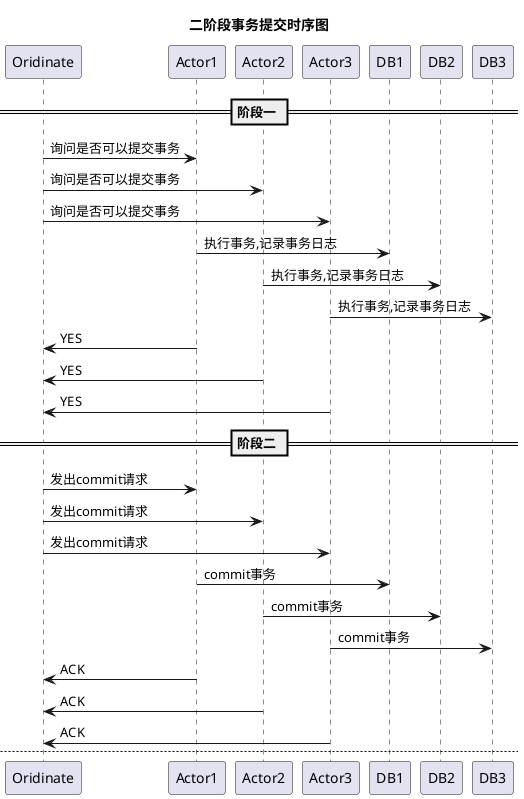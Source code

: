 @startuml
title 二阶段事务提交时序图
== 阶段一 ==
Oridinate -> Actor1:询问是否可以提交事务
Oridinate -> Actor2:询问是否可以提交事务
Oridinate -> Actor3:询问是否可以提交事务

Actor1  -> DB1:执行事务,记录事务日志
Actor2  -> DB2:执行事务,记录事务日志
Actor3  -> DB3:执行事务,记录事务日志

Oridinate <- Actor1:YES
Oridinate <- Actor2:YES
Oridinate <- Actor3:YES
== 阶段二 ==
Oridinate -> Actor1:发出commit请求
Oridinate -> Actor2:发出commit请求
Oridinate -> Actor3:发出commit请求

Actor1  -> DB1:commit事务
Actor2  -> DB2:commit事务
Actor3  -> DB3:commit事务

Oridinate <- Actor1:ACK
Oridinate <- Actor2:ACK
Oridinate <- Actor3:ACK

newpage 二阶段事务中断时序图
== 阶段一 ==
Oridinate -> Actor1:询问是否可以提交事务
Oridinate -> Actor2:询问是否可以提交事务
Oridinate -> Actor3:询问是否可以提交事务

Actor1  -> DB1:提交事务,记录事务日志
Actor2  -> DB2:提交事务,记录事务日志
Actor3  -> DB3:提交事务,记录事务日志

Oridinate <- Actor1:YES
Oridinate <- Actor2:NO
Oridinate <- Actor3:YES
== 阶段二 ==

Oridinate -> Actor1:回滚请求
Oridinate -> Actor2:回滚请求
Oridinate -> Actor3:回滚请求

Actor1  -> DB1:回滚事务
Actor2  -> DB2:回滚事务
Actor3  -> DB3:回滚事务

Oridinate <- Actor1:ACK
Oridinate <- Actor2:ACK
Oridinate <- Actor3:ACK
@enduml